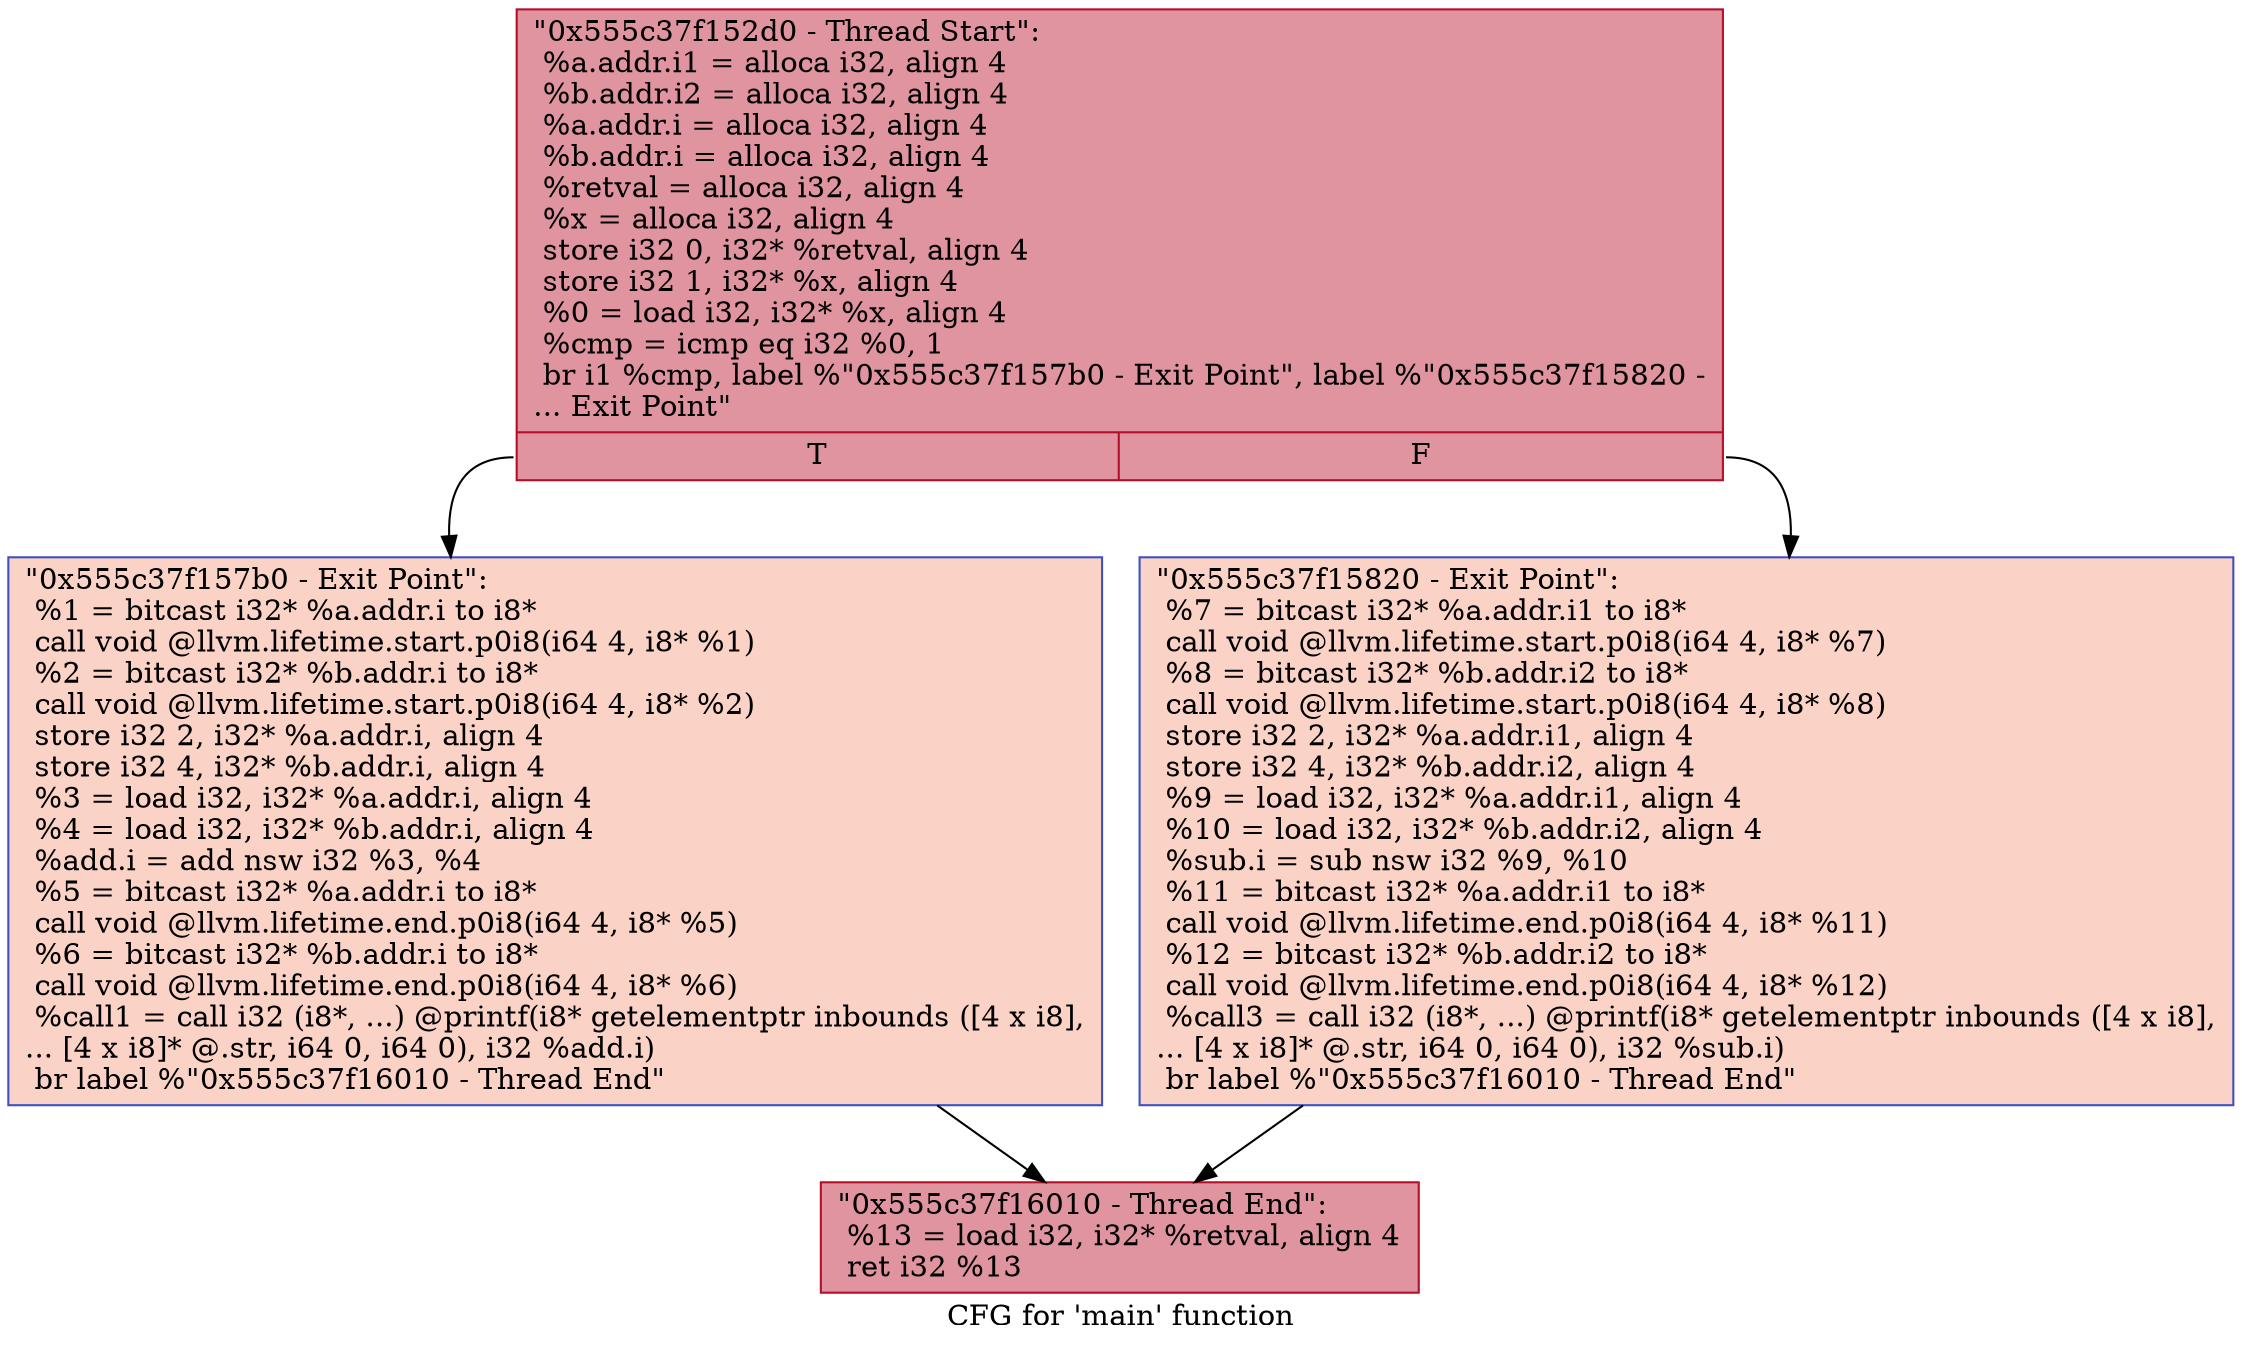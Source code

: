 digraph "CFG for 'main' function" {
	label="CFG for 'main' function";

	Node0x555c37f152d0 [shape=record,color="#b70d28ff", style=filled, fillcolor="#b70d2870",label="{\"0x555c37f152d0 - Thread Start\":\l  %a.addr.i1 = alloca i32, align 4\l  %b.addr.i2 = alloca i32, align 4\l  %a.addr.i = alloca i32, align 4\l  %b.addr.i = alloca i32, align 4\l  %retval = alloca i32, align 4\l  %x = alloca i32, align 4\l  store i32 0, i32* %retval, align 4\l  store i32 1, i32* %x, align 4\l  %0 = load i32, i32* %x, align 4\l  %cmp = icmp eq i32 %0, 1\l  br i1 %cmp, label %\"0x555c37f157b0 - Exit Point\", label %\"0x555c37f15820 -\l... Exit Point\"\l|{<s0>T|<s1>F}}"];
	Node0x555c37f152d0:s0 -> Node0x555c37f157b0;
	Node0x555c37f152d0:s1 -> Node0x555c37f15820;
	Node0x555c37f157b0 [shape=record,color="#3d50c3ff", style=filled, fillcolor="#f59c7d70",label="{\"0x555c37f157b0 - Exit Point\":                    \l  %1 = bitcast i32* %a.addr.i to i8*\l  call void @llvm.lifetime.start.p0i8(i64 4, i8* %1)\l  %2 = bitcast i32* %b.addr.i to i8*\l  call void @llvm.lifetime.start.p0i8(i64 4, i8* %2)\l  store i32 2, i32* %a.addr.i, align 4\l  store i32 4, i32* %b.addr.i, align 4\l  %3 = load i32, i32* %a.addr.i, align 4\l  %4 = load i32, i32* %b.addr.i, align 4\l  %add.i = add nsw i32 %3, %4\l  %5 = bitcast i32* %a.addr.i to i8*\l  call void @llvm.lifetime.end.p0i8(i64 4, i8* %5)\l  %6 = bitcast i32* %b.addr.i to i8*\l  call void @llvm.lifetime.end.p0i8(i64 4, i8* %6)\l  %call1 = call i32 (i8*, ...) @printf(i8* getelementptr inbounds ([4 x i8],\l... [4 x i8]* @.str, i64 0, i64 0), i32 %add.i)\l  br label %\"0x555c37f16010 - Thread End\"\l}"];
	Node0x555c37f157b0 -> Node0x555c37f16010;
	Node0x555c37f15820 [shape=record,color="#3d50c3ff", style=filled, fillcolor="#f59c7d70",label="{\"0x555c37f15820 - Exit Point\":                    \l  %7 = bitcast i32* %a.addr.i1 to i8*\l  call void @llvm.lifetime.start.p0i8(i64 4, i8* %7)\l  %8 = bitcast i32* %b.addr.i2 to i8*\l  call void @llvm.lifetime.start.p0i8(i64 4, i8* %8)\l  store i32 2, i32* %a.addr.i1, align 4\l  store i32 4, i32* %b.addr.i2, align 4\l  %9 = load i32, i32* %a.addr.i1, align 4\l  %10 = load i32, i32* %b.addr.i2, align 4\l  %sub.i = sub nsw i32 %9, %10\l  %11 = bitcast i32* %a.addr.i1 to i8*\l  call void @llvm.lifetime.end.p0i8(i64 4, i8* %11)\l  %12 = bitcast i32* %b.addr.i2 to i8*\l  call void @llvm.lifetime.end.p0i8(i64 4, i8* %12)\l  %call3 = call i32 (i8*, ...) @printf(i8* getelementptr inbounds ([4 x i8],\l... [4 x i8]* @.str, i64 0, i64 0), i32 %sub.i)\l  br label %\"0x555c37f16010 - Thread End\"\l}"];
	Node0x555c37f15820 -> Node0x555c37f16010;
	Node0x555c37f16010 [shape=record,color="#b70d28ff", style=filled, fillcolor="#b70d2870",label="{\"0x555c37f16010 - Thread End\":                    \l  %13 = load i32, i32* %retval, align 4\l  ret i32 %13\l}"];
}
